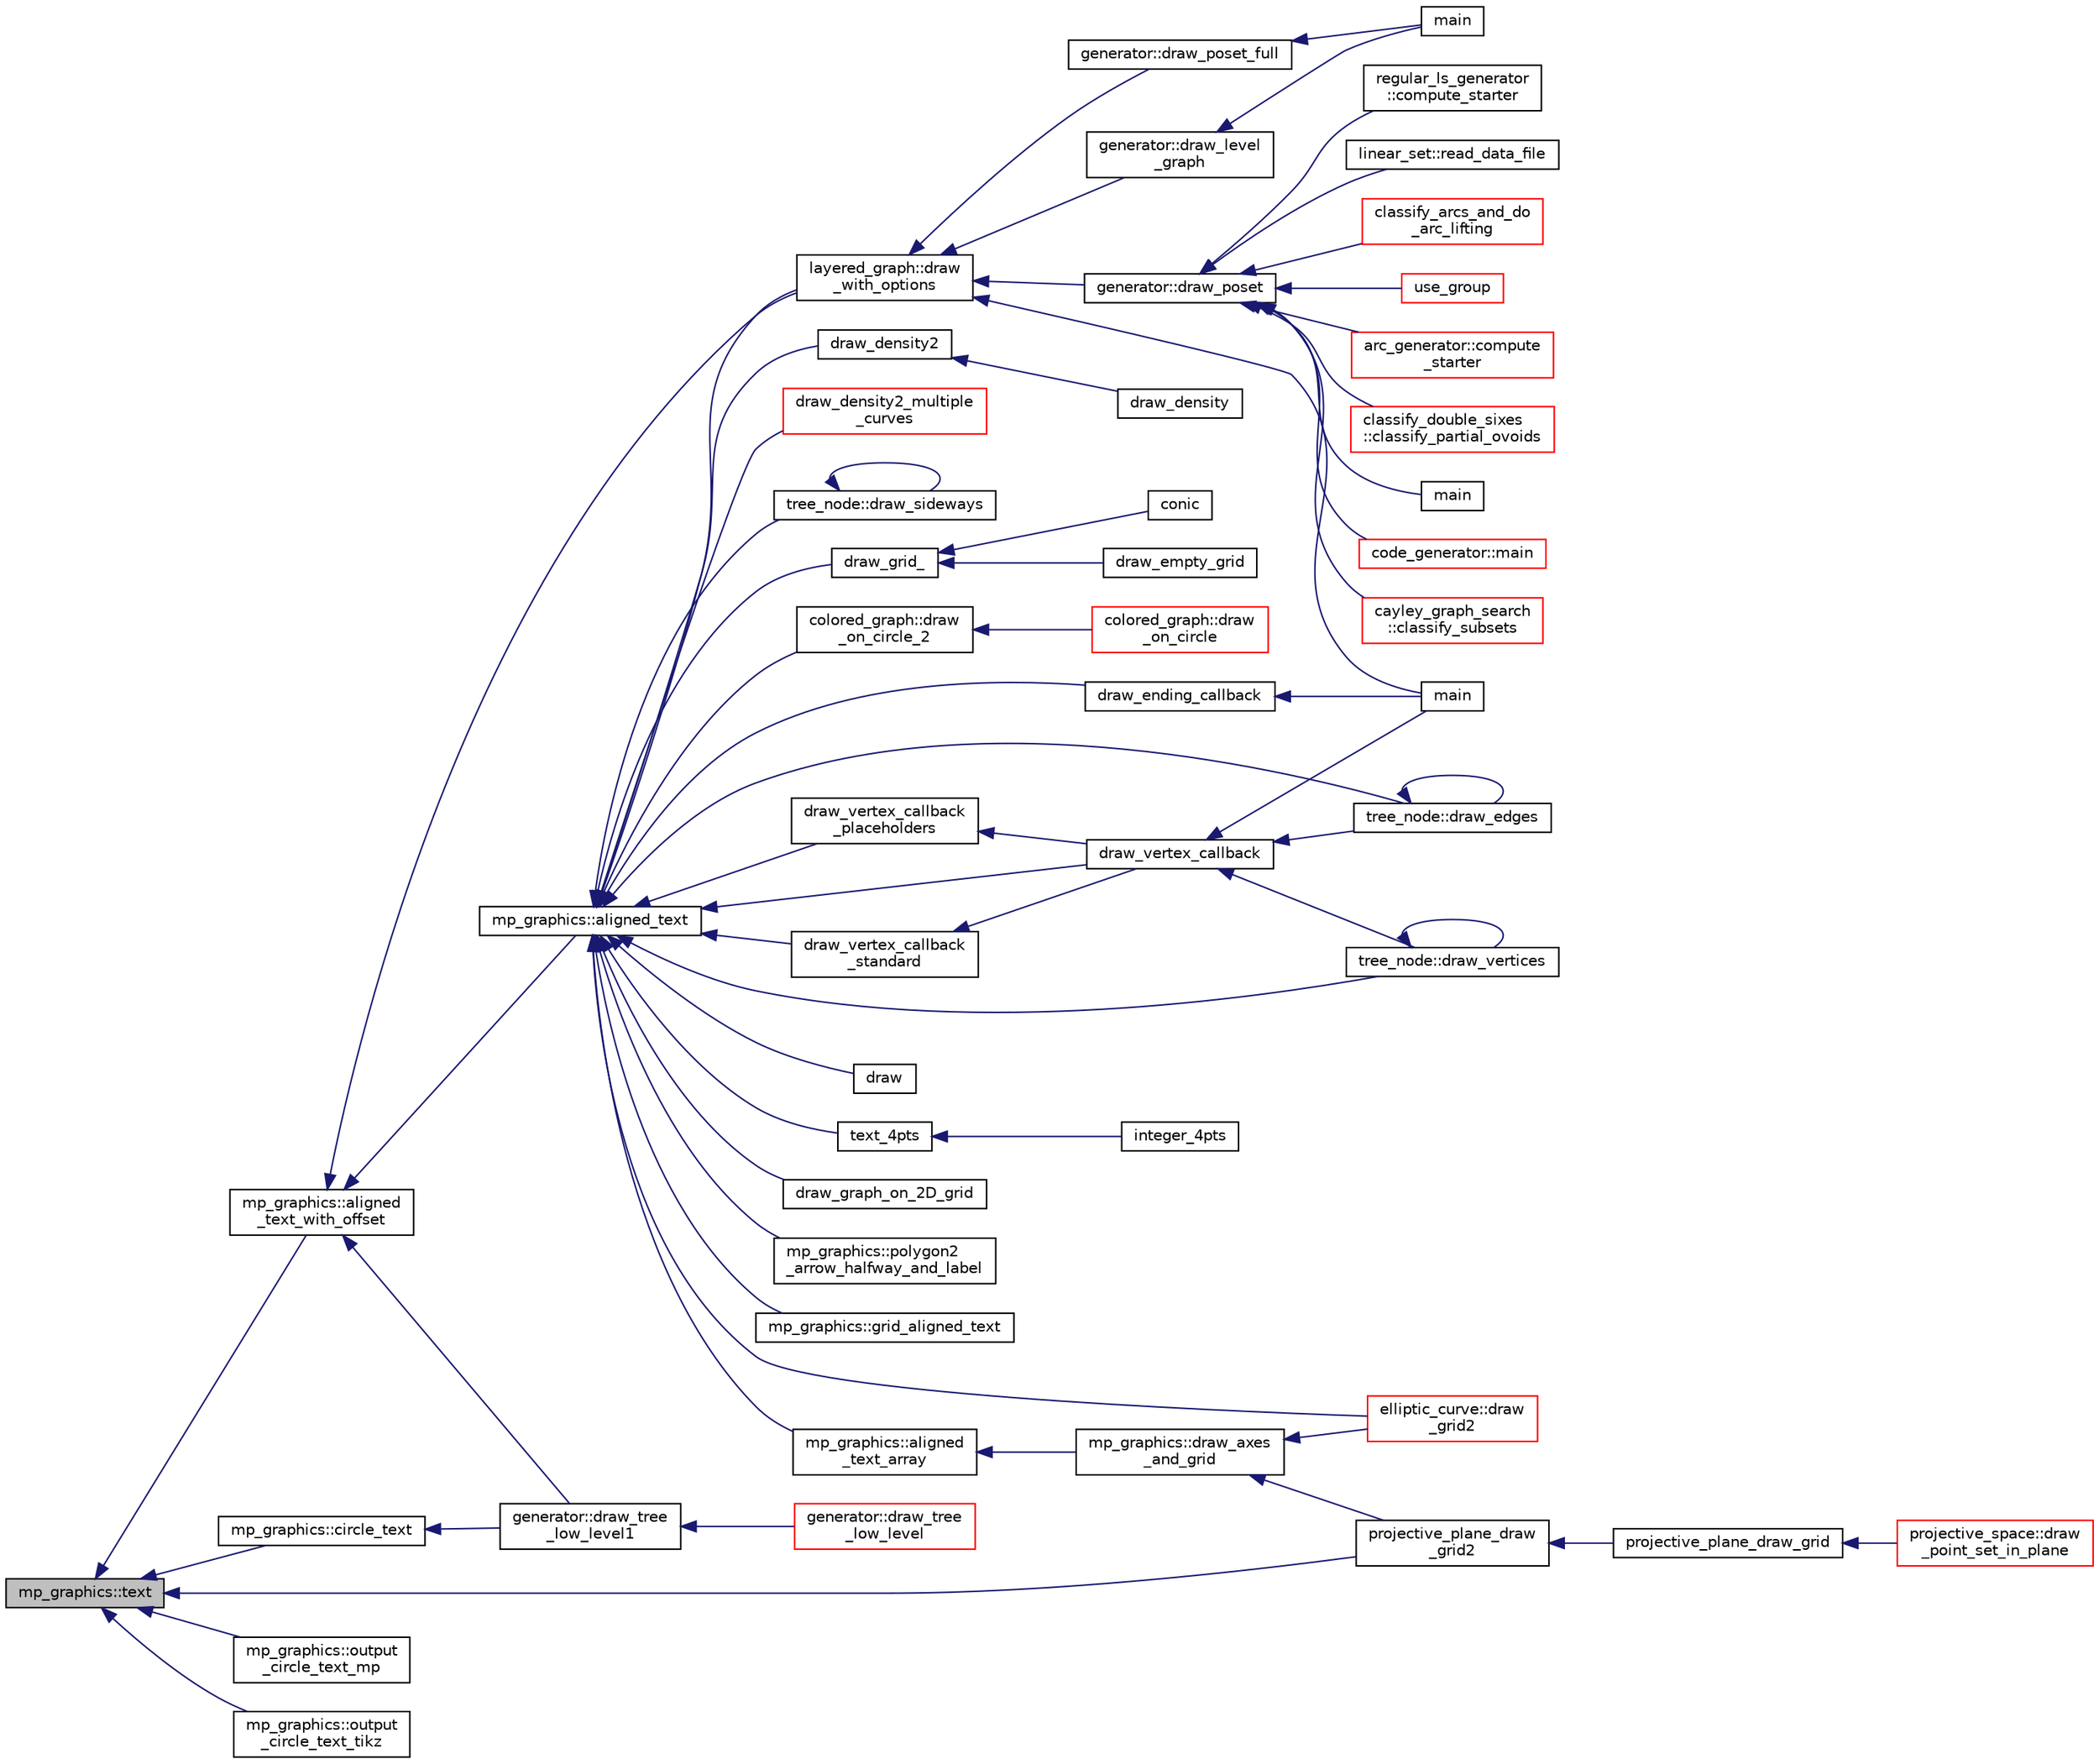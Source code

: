 digraph "mp_graphics::text"
{
  edge [fontname="Helvetica",fontsize="10",labelfontname="Helvetica",labelfontsize="10"];
  node [fontname="Helvetica",fontsize="10",shape=record];
  rankdir="LR";
  Node7606 [label="mp_graphics::text",height=0.2,width=0.4,color="black", fillcolor="grey75", style="filled", fontcolor="black"];
  Node7606 -> Node7607 [dir="back",color="midnightblue",fontsize="10",style="solid",fontname="Helvetica"];
  Node7607 [label="mp_graphics::aligned\l_text_with_offset",height=0.2,width=0.4,color="black", fillcolor="white", style="filled",URL="$da/d2c/classmp__graphics.html#a3b5a8558ee721bd8b9ed36e732317679"];
  Node7607 -> Node7608 [dir="back",color="midnightblue",fontsize="10",style="solid",fontname="Helvetica"];
  Node7608 [label="layered_graph::draw\l_with_options",height=0.2,width=0.4,color="black", fillcolor="white", style="filled",URL="$da/db1/classlayered__graph.html#a4c76e40c6cf5bfb2ab2df20c33e846bc"];
  Node7608 -> Node7609 [dir="back",color="midnightblue",fontsize="10",style="solid",fontname="Helvetica"];
  Node7609 [label="main",height=0.2,width=0.4,color="black", fillcolor="white", style="filled",URL="$da/d62/layered__graph__main_8_c.html#a217dbf8b442f20279ea00b898af96f52"];
  Node7608 -> Node7610 [dir="back",color="midnightblue",fontsize="10",style="solid",fontname="Helvetica"];
  Node7610 [label="generator::draw_poset_full",height=0.2,width=0.4,color="black", fillcolor="white", style="filled",URL="$d7/d73/classgenerator.html#a6f7f90e50993905db31342536ac59d8c"];
  Node7610 -> Node7611 [dir="back",color="midnightblue",fontsize="10",style="solid",fontname="Helvetica"];
  Node7611 [label="main",height=0.2,width=0.4,color="black", fillcolor="white", style="filled",URL="$de/d2d/graph_2graph_8_c.html#a217dbf8b442f20279ea00b898af96f52"];
  Node7608 -> Node7612 [dir="back",color="midnightblue",fontsize="10",style="solid",fontname="Helvetica"];
  Node7612 [label="generator::draw_poset",height=0.2,width=0.4,color="black", fillcolor="white", style="filled",URL="$d7/d73/classgenerator.html#aa4f99c75a86701ba85e514a294efdf3a"];
  Node7612 -> Node7613 [dir="back",color="midnightblue",fontsize="10",style="solid",fontname="Helvetica"];
  Node7613 [label="main",height=0.2,width=0.4,color="black", fillcolor="white", style="filled",URL="$d1/d5e/blt__main_8_c.html#a217dbf8b442f20279ea00b898af96f52"];
  Node7612 -> Node7614 [dir="back",color="midnightblue",fontsize="10",style="solid",fontname="Helvetica"];
  Node7614 [label="code_generator::main",height=0.2,width=0.4,color="red", fillcolor="white", style="filled",URL="$db/d37/classcode__generator.html#ab3cf3a306e4032c2b471ac95321c599f"];
  Node7612 -> Node7616 [dir="back",color="midnightblue",fontsize="10",style="solid",fontname="Helvetica"];
  Node7616 [label="cayley_graph_search\l::classify_subsets",height=0.2,width=0.4,color="red", fillcolor="white", style="filled",URL="$de/dae/classcayley__graph__search.html#a4cf8a90752e018a281481ac80ad52c4b"];
  Node7612 -> Node7619 [dir="back",color="midnightblue",fontsize="10",style="solid",fontname="Helvetica"];
  Node7619 [label="regular_ls_generator\l::compute_starter",height=0.2,width=0.4,color="black", fillcolor="white", style="filled",URL="$d2/dd8/classregular__ls__generator.html#aa38907741058694a73194b02ceb4a53d"];
  Node7612 -> Node7620 [dir="back",color="midnightblue",fontsize="10",style="solid",fontname="Helvetica"];
  Node7620 [label="linear_set::read_data_file",height=0.2,width=0.4,color="black", fillcolor="white", style="filled",URL="$dd/d86/classlinear__set.html#a9a5cd28cc81be7ee41002b2e3114c2cb"];
  Node7612 -> Node7621 [dir="back",color="midnightblue",fontsize="10",style="solid",fontname="Helvetica"];
  Node7621 [label="classify_arcs_and_do\l_arc_lifting",height=0.2,width=0.4,color="red", fillcolor="white", style="filled",URL="$d6/dc3/arc__lifting__main_8_c.html#afdd7be16f16b8c71e9a72fe5f6a0b59c"];
  Node7612 -> Node7623 [dir="back",color="midnightblue",fontsize="10",style="solid",fontname="Helvetica"];
  Node7623 [label="use_group",height=0.2,width=0.4,color="red", fillcolor="white", style="filled",URL="$d9/d9f/all__cliques_8_c.html#aba62531e97173264c39afe2c7857af31"];
  Node7612 -> Node7625 [dir="back",color="midnightblue",fontsize="10",style="solid",fontname="Helvetica"];
  Node7625 [label="arc_generator::compute\l_starter",height=0.2,width=0.4,color="red", fillcolor="white", style="filled",URL="$d4/d21/classarc__generator.html#aad1dcec3a1c302e743d574bd1ac857d9"];
  Node7612 -> Node7631 [dir="back",color="midnightblue",fontsize="10",style="solid",fontname="Helvetica"];
  Node7631 [label="classify_double_sixes\l::classify_partial_ovoids",height=0.2,width=0.4,color="red", fillcolor="white", style="filled",URL="$dd/d23/classclassify__double__sixes.html#a2253fca143a0e8a3e39655eb05668ae9"];
  Node7608 -> Node7633 [dir="back",color="midnightblue",fontsize="10",style="solid",fontname="Helvetica"];
  Node7633 [label="generator::draw_level\l_graph",height=0.2,width=0.4,color="black", fillcolor="white", style="filled",URL="$d7/d73/classgenerator.html#a6bbc7b7aafea55ff8e202efc43ab263c"];
  Node7633 -> Node7611 [dir="back",color="midnightblue",fontsize="10",style="solid",fontname="Helvetica"];
  Node7607 -> Node7634 [dir="back",color="midnightblue",fontsize="10",style="solid",fontname="Helvetica"];
  Node7634 [label="mp_graphics::aligned_text",height=0.2,width=0.4,color="black", fillcolor="white", style="filled",URL="$da/d2c/classmp__graphics.html#a52ca0d0e39640fe15c6a8bd8633c9e5a"];
  Node7634 -> Node7635 [dir="back",color="midnightblue",fontsize="10",style="solid",fontname="Helvetica"];
  Node7635 [label="draw_grid_",height=0.2,width=0.4,color="black", fillcolor="white", style="filled",URL="$d4/de8/conic_8_c.html#ad4469548f3a53a4be0974832573a8661"];
  Node7635 -> Node7636 [dir="back",color="midnightblue",fontsize="10",style="solid",fontname="Helvetica"];
  Node7636 [label="draw_empty_grid",height=0.2,width=0.4,color="black", fillcolor="white", style="filled",URL="$d4/de8/conic_8_c.html#a0a991c7d8313e303d51bea14da7b490a"];
  Node7635 -> Node7637 [dir="back",color="midnightblue",fontsize="10",style="solid",fontname="Helvetica"];
  Node7637 [label="conic",height=0.2,width=0.4,color="black", fillcolor="white", style="filled",URL="$d4/de8/conic_8_c.html#a96def9474b981a9d5831a9b48d85d652"];
  Node7634 -> Node7638 [dir="back",color="midnightblue",fontsize="10",style="solid",fontname="Helvetica"];
  Node7638 [label="colored_graph::draw\l_on_circle_2",height=0.2,width=0.4,color="black", fillcolor="white", style="filled",URL="$dc/de2/classcolored__graph.html#a5491c0aa5ba7e60fb694fe7fbbc5ce8a"];
  Node7638 -> Node7639 [dir="back",color="midnightblue",fontsize="10",style="solid",fontname="Helvetica"];
  Node7639 [label="colored_graph::draw\l_on_circle",height=0.2,width=0.4,color="red", fillcolor="white", style="filled",URL="$dc/de2/classcolored__graph.html#af5b7af38772c569cc0d6ab1d7c1fe20b"];
  Node7634 -> Node7641 [dir="back",color="midnightblue",fontsize="10",style="solid",fontname="Helvetica"];
  Node7641 [label="draw_vertex_callback",height=0.2,width=0.4,color="black", fillcolor="white", style="filled",URL="$da/d62/layered__graph__main_8_c.html#a12172e73c4ca6e742bcac2a0f48e3247"];
  Node7641 -> Node7609 [dir="back",color="midnightblue",fontsize="10",style="solid",fontname="Helvetica"];
  Node7641 -> Node7642 [dir="back",color="midnightblue",fontsize="10",style="solid",fontname="Helvetica"];
  Node7642 [label="tree_node::draw_edges",height=0.2,width=0.4,color="black", fillcolor="white", style="filled",URL="$df/dbf/classtree__node.html#a7ccbb586fde19d382c05065d80501eca"];
  Node7642 -> Node7642 [dir="back",color="midnightblue",fontsize="10",style="solid",fontname="Helvetica"];
  Node7641 -> Node7643 [dir="back",color="midnightblue",fontsize="10",style="solid",fontname="Helvetica"];
  Node7643 [label="tree_node::draw_vertices",height=0.2,width=0.4,color="black", fillcolor="white", style="filled",URL="$df/dbf/classtree__node.html#a8eaf9ec1be67f5e8110b8b38fbe8a7ab"];
  Node7643 -> Node7643 [dir="back",color="midnightblue",fontsize="10",style="solid",fontname="Helvetica"];
  Node7634 -> Node7644 [dir="back",color="midnightblue",fontsize="10",style="solid",fontname="Helvetica"];
  Node7644 [label="draw_vertex_callback\l_standard",height=0.2,width=0.4,color="black", fillcolor="white", style="filled",URL="$da/d62/layered__graph__main_8_c.html#abc335287f04bbce709995f3a7c22d6b5"];
  Node7644 -> Node7641 [dir="back",color="midnightblue",fontsize="10",style="solid",fontname="Helvetica"];
  Node7634 -> Node7645 [dir="back",color="midnightblue",fontsize="10",style="solid",fontname="Helvetica"];
  Node7645 [label="draw_vertex_callback\l_placeholders",height=0.2,width=0.4,color="black", fillcolor="white", style="filled",URL="$da/d62/layered__graph__main_8_c.html#a3a039b2353485afbc1ef07bcb0a2845c"];
  Node7645 -> Node7641 [dir="back",color="midnightblue",fontsize="10",style="solid",fontname="Helvetica"];
  Node7634 -> Node7646 [dir="back",color="midnightblue",fontsize="10",style="solid",fontname="Helvetica"];
  Node7646 [label="draw_ending_callback",height=0.2,width=0.4,color="black", fillcolor="white", style="filled",URL="$da/d62/layered__graph__main_8_c.html#a038ba49bf52ac814b48b54bc8d9c4c75"];
  Node7646 -> Node7609 [dir="back",color="midnightblue",fontsize="10",style="solid",fontname="Helvetica"];
  Node7634 -> Node7608 [dir="back",color="midnightblue",fontsize="10",style="solid",fontname="Helvetica"];
  Node7634 -> Node7647 [dir="back",color="midnightblue",fontsize="10",style="solid",fontname="Helvetica"];
  Node7647 [label="draw",height=0.2,width=0.4,color="black", fillcolor="white", style="filled",URL="$d7/d04/graphics_8h.html#a2f0462cf6d66f0096ed82a8dad6e4c3d"];
  Node7634 -> Node7648 [dir="back",color="midnightblue",fontsize="10",style="solid",fontname="Helvetica"];
  Node7648 [label="text_4pts",height=0.2,width=0.4,color="black", fillcolor="white", style="filled",URL="$d7/d04/graphics_8h.html#ac753312697ae56ef987f518aed6c610b"];
  Node7648 -> Node7649 [dir="back",color="midnightblue",fontsize="10",style="solid",fontname="Helvetica"];
  Node7649 [label="integer_4pts",height=0.2,width=0.4,color="black", fillcolor="white", style="filled",URL="$d7/d04/graphics_8h.html#a1b0985015c8b8f4d6a4bbbe51833a5ad"];
  Node7634 -> Node7650 [dir="back",color="midnightblue",fontsize="10",style="solid",fontname="Helvetica"];
  Node7650 [label="draw_graph_on_2D_grid",height=0.2,width=0.4,color="black", fillcolor="white", style="filled",URL="$d7/d04/graphics_8h.html#af1fb7eed73ca4b08ce41329c6b843f6b"];
  Node7634 -> Node7651 [dir="back",color="midnightblue",fontsize="10",style="solid",fontname="Helvetica"];
  Node7651 [label="mp_graphics::polygon2\l_arrow_halfway_and_label",height=0.2,width=0.4,color="black", fillcolor="white", style="filled",URL="$da/d2c/classmp__graphics.html#a4f93744250eba12fc348a379f678ea22"];
  Node7634 -> Node7652 [dir="back",color="midnightblue",fontsize="10",style="solid",fontname="Helvetica"];
  Node7652 [label="mp_graphics::grid_aligned_text",height=0.2,width=0.4,color="black", fillcolor="white", style="filled",URL="$da/d2c/classmp__graphics.html#ad3b57102c2dc4f14d80522513ee92e2d"];
  Node7634 -> Node7653 [dir="back",color="midnightblue",fontsize="10",style="solid",fontname="Helvetica"];
  Node7653 [label="mp_graphics::aligned\l_text_array",height=0.2,width=0.4,color="black", fillcolor="white", style="filled",URL="$da/d2c/classmp__graphics.html#a19f2bd68d1090f43bb7b6567ad81b6b4"];
  Node7653 -> Node7654 [dir="back",color="midnightblue",fontsize="10",style="solid",fontname="Helvetica"];
  Node7654 [label="mp_graphics::draw_axes\l_and_grid",height=0.2,width=0.4,color="black", fillcolor="white", style="filled",URL="$da/d2c/classmp__graphics.html#a50758b934912d486ff6e5fcbef74a1d0"];
  Node7654 -> Node7655 [dir="back",color="midnightblue",fontsize="10",style="solid",fontname="Helvetica"];
  Node7655 [label="projective_plane_draw\l_grid2",height=0.2,width=0.4,color="black", fillcolor="white", style="filled",URL="$de/dea/plot_8_c.html#ab39804332acaaaaa6c7f3fd56ac914b3"];
  Node7655 -> Node7656 [dir="back",color="midnightblue",fontsize="10",style="solid",fontname="Helvetica"];
  Node7656 [label="projective_plane_draw_grid",height=0.2,width=0.4,color="black", fillcolor="white", style="filled",URL="$de/dea/plot_8_c.html#a40dac96f82a9acafbf7d017f601b9880"];
  Node7656 -> Node7657 [dir="back",color="midnightblue",fontsize="10",style="solid",fontname="Helvetica"];
  Node7657 [label="projective_space::draw\l_point_set_in_plane",height=0.2,width=0.4,color="red", fillcolor="white", style="filled",URL="$d2/d17/classprojective__space.html#af7dec07dbcf71124f145629e719454f0"];
  Node7654 -> Node7662 [dir="back",color="midnightblue",fontsize="10",style="solid",fontname="Helvetica"];
  Node7662 [label="elliptic_curve::draw\l_grid2",height=0.2,width=0.4,color="red", fillcolor="white", style="filled",URL="$d3/dea/classelliptic__curve.html#a20f858541aed9bfaabdf69b10f18cdbe"];
  Node7634 -> Node7664 [dir="back",color="midnightblue",fontsize="10",style="solid",fontname="Helvetica"];
  Node7664 [label="draw_density2",height=0.2,width=0.4,color="black", fillcolor="white", style="filled",URL="$de/dea/plot_8_c.html#a4325acc4eb31709cb6d3e5055c5196de"];
  Node7664 -> Node7665 [dir="back",color="midnightblue",fontsize="10",style="solid",fontname="Helvetica"];
  Node7665 [label="draw_density",height=0.2,width=0.4,color="black", fillcolor="white", style="filled",URL="$de/dea/plot_8_c.html#aacb709615412b4c930421172d579dbba"];
  Node7634 -> Node7666 [dir="back",color="midnightblue",fontsize="10",style="solid",fontname="Helvetica"];
  Node7666 [label="draw_density2_multiple\l_curves",height=0.2,width=0.4,color="red", fillcolor="white", style="filled",URL="$de/dea/plot_8_c.html#ac9b4203b5c6e28f5af87331deeb2142b"];
  Node7634 -> Node7642 [dir="back",color="midnightblue",fontsize="10",style="solid",fontname="Helvetica"];
  Node7634 -> Node7643 [dir="back",color="midnightblue",fontsize="10",style="solid",fontname="Helvetica"];
  Node7634 -> Node7668 [dir="back",color="midnightblue",fontsize="10",style="solid",fontname="Helvetica"];
  Node7668 [label="tree_node::draw_sideways",height=0.2,width=0.4,color="black", fillcolor="white", style="filled",URL="$df/dbf/classtree__node.html#a9b2f0bf6523c86a1fe755f6186180adb"];
  Node7668 -> Node7668 [dir="back",color="midnightblue",fontsize="10",style="solid",fontname="Helvetica"];
  Node7634 -> Node7662 [dir="back",color="midnightblue",fontsize="10",style="solid",fontname="Helvetica"];
  Node7607 -> Node7669 [dir="back",color="midnightblue",fontsize="10",style="solid",fontname="Helvetica"];
  Node7669 [label="generator::draw_tree\l_low_level1",height=0.2,width=0.4,color="black", fillcolor="white", style="filled",URL="$d7/d73/classgenerator.html#a05c91a8f773c25fbad2e806201d5f0d3"];
  Node7669 -> Node7670 [dir="back",color="midnightblue",fontsize="10",style="solid",fontname="Helvetica"];
  Node7670 [label="generator::draw_tree\l_low_level",height=0.2,width=0.4,color="red", fillcolor="white", style="filled",URL="$d7/d73/classgenerator.html#a7ec4c0902ecfc19049792b60526ae446"];
  Node7606 -> Node7722 [dir="back",color="midnightblue",fontsize="10",style="solid",fontname="Helvetica"];
  Node7722 [label="mp_graphics::circle_text",height=0.2,width=0.4,color="black", fillcolor="white", style="filled",URL="$da/d2c/classmp__graphics.html#aa50563fd445efab70c7abc5700c6049b"];
  Node7722 -> Node7669 [dir="back",color="midnightblue",fontsize="10",style="solid",fontname="Helvetica"];
  Node7606 -> Node7723 [dir="back",color="midnightblue",fontsize="10",style="solid",fontname="Helvetica"];
  Node7723 [label="mp_graphics::output\l_circle_text_mp",height=0.2,width=0.4,color="black", fillcolor="white", style="filled",URL="$da/d2c/classmp__graphics.html#a26ee112bf3b6577bc197456632fc5d94"];
  Node7606 -> Node7724 [dir="back",color="midnightblue",fontsize="10",style="solid",fontname="Helvetica"];
  Node7724 [label="mp_graphics::output\l_circle_text_tikz",height=0.2,width=0.4,color="black", fillcolor="white", style="filled",URL="$da/d2c/classmp__graphics.html#ac00ec544b0f24fb84caae9f6ef174c84"];
  Node7606 -> Node7655 [dir="back",color="midnightblue",fontsize="10",style="solid",fontname="Helvetica"];
}
